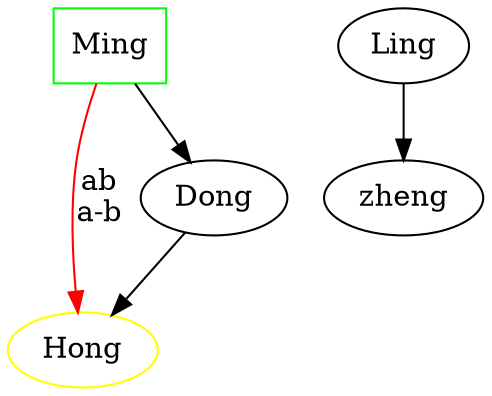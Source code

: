 // the test
digraph MyPicture {
	a [label=Ming color=green shape=box]
	b [label=Hong color=yellow]
	c [label=Dong]
	d [label=Ling]
	e [label=zheng]
	e [label=zheng]
	e [label=zheng5555]
	e [label=zheng]
	e [label=zheng]
	a -> b [label="ab
a-b" color=red]
	c -> b
	a -> c
	d -> e
}
